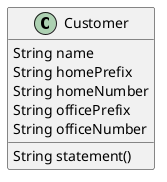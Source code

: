 @startuml

class Customer {
    String name
    String homePrefix
    String homeNumber
    String officePrefix
    String officeNumber

    String statement()
}

@enduml